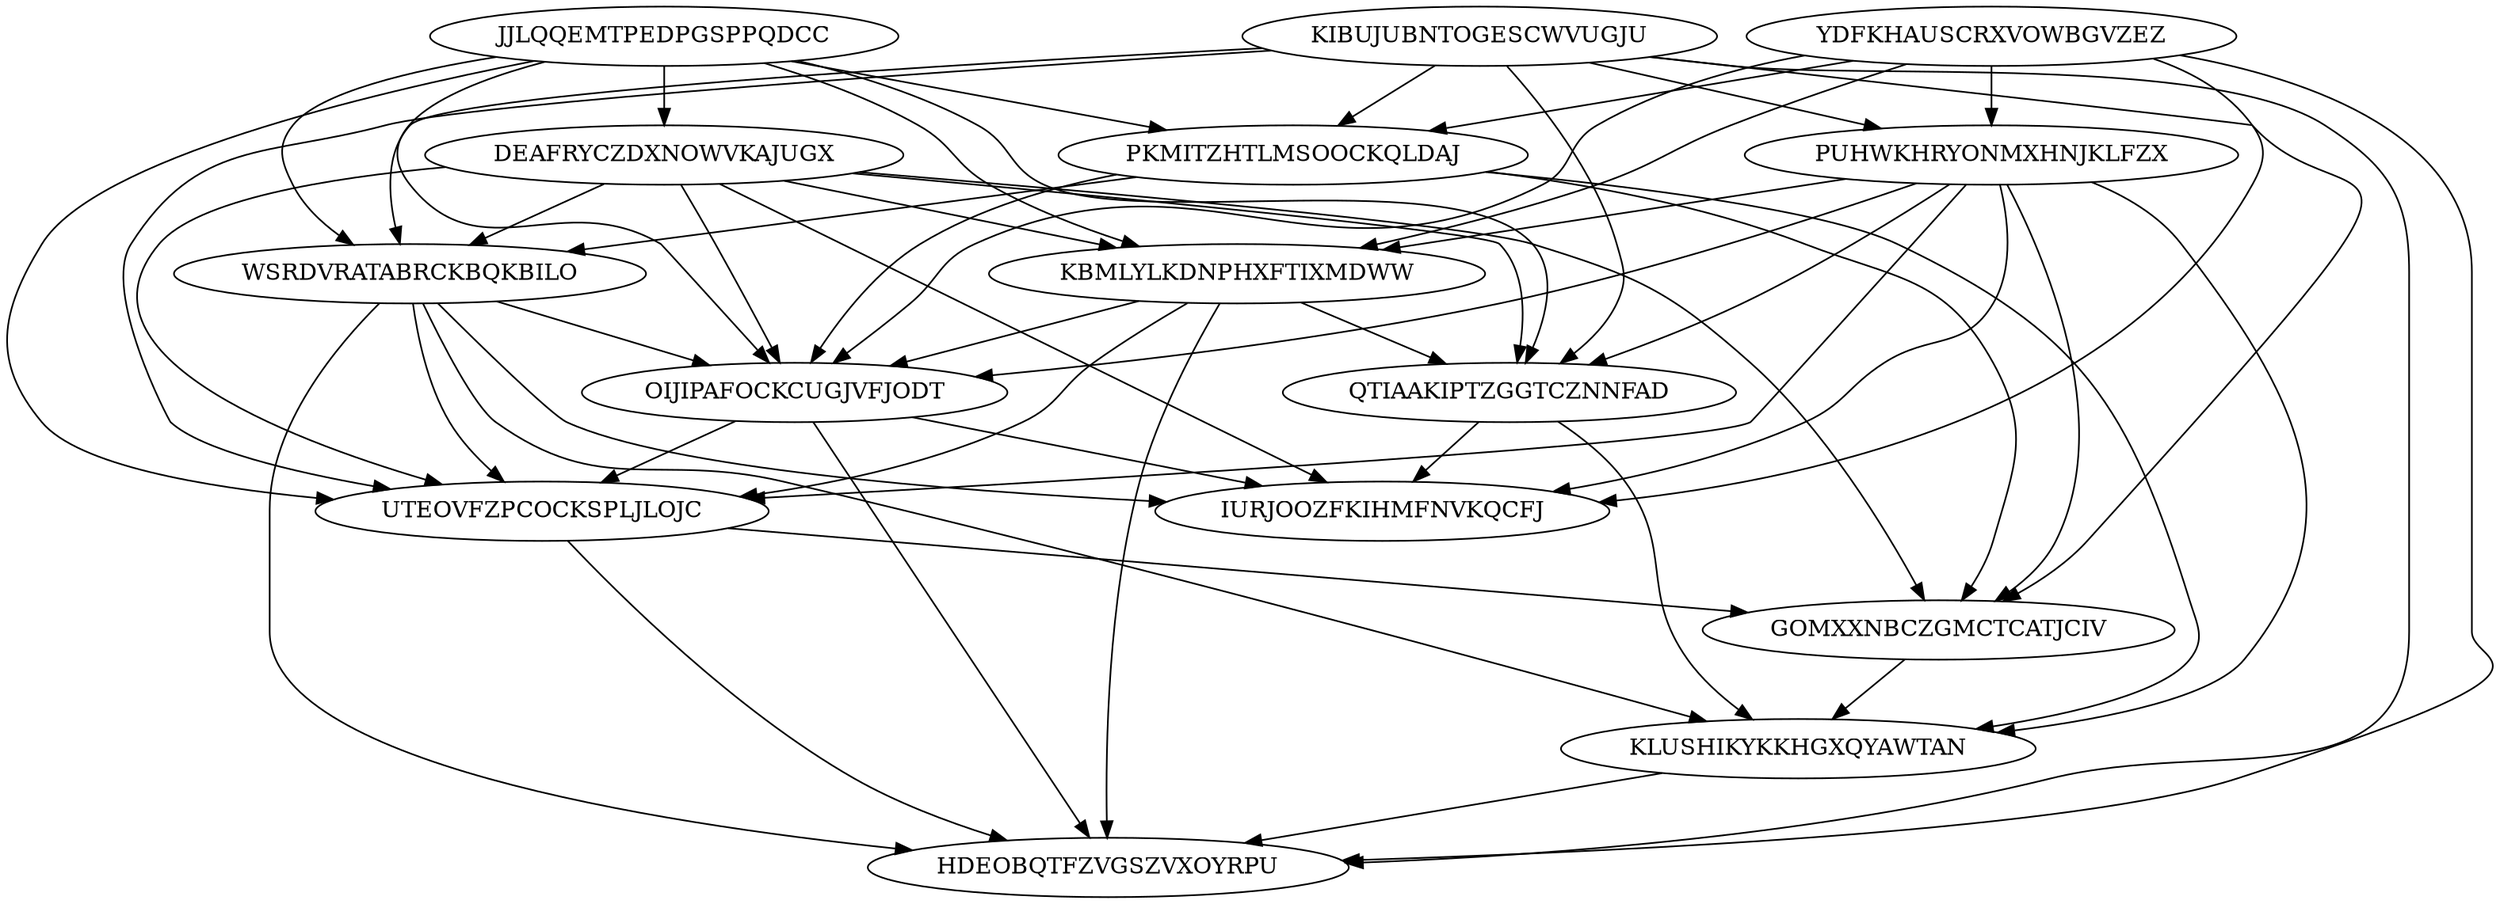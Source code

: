 digraph N15M56 {
	JJLQQEMTPEDPGSPPQDCC	[Weight=14];
	YDFKHAUSCRXVOWBGVZEZ	[Weight=16];
	KIBUJUBNTOGESCWVUGJU	[Weight=16];
	DEAFRYCZDXNOWVKAJUGX	[Weight=13];
	PKMITZHTLMSOOCKQLDAJ	[Weight=20];
	PUHWKHRYONMXHNJKLFZX	[Weight=18];
	KBMLYLKDNPHXFTIXMDWW	[Weight=16];
	WSRDVRATABRCKBQKBILO	[Weight=10];
	QTIAAKIPTZGGTCZNNFAD	[Weight=16];
	OIJIPAFOCKCUGJVFJODT	[Weight=11];
	UTEOVFZPCOCKSPLJLOJC	[Weight=12];
	GOMXXNBCZGMCTCATJCIV	[Weight=17];
	KLUSHIKYKKHGXQYAWTAN	[Weight=10];
	IURJOOZFKIHMFNVKQCFJ	[Weight=15];
	HDEOBQTFZVGSZVXOYRPU	[Weight=15];
	KIBUJUBNTOGESCWVUGJU -> QTIAAKIPTZGGTCZNNFAD [Weight=13];
	DEAFRYCZDXNOWVKAJUGX -> UTEOVFZPCOCKSPLJLOJC [Weight=14];
	OIJIPAFOCKCUGJVFJODT -> HDEOBQTFZVGSZVXOYRPU [Weight=10];
	JJLQQEMTPEDPGSPPQDCC -> OIJIPAFOCKCUGJVFJODT [Weight=12];
	KIBUJUBNTOGESCWVUGJU -> PKMITZHTLMSOOCKQLDAJ [Weight=15];
	PUHWKHRYONMXHNJKLFZX -> KLUSHIKYKKHGXQYAWTAN [Weight=19];
	PUHWKHRYONMXHNJKLFZX -> OIJIPAFOCKCUGJVFJODT [Weight=15];
	PKMITZHTLMSOOCKQLDAJ -> WSRDVRATABRCKBQKBILO [Weight=12];
	WSRDVRATABRCKBQKBILO -> HDEOBQTFZVGSZVXOYRPU [Weight=19];
	PKMITZHTLMSOOCKQLDAJ -> KLUSHIKYKKHGXQYAWTAN [Weight=18];
	DEAFRYCZDXNOWVKAJUGX -> OIJIPAFOCKCUGJVFJODT [Weight=13];
	JJLQQEMTPEDPGSPPQDCC -> PKMITZHTLMSOOCKQLDAJ [Weight=19];
	QTIAAKIPTZGGTCZNNFAD -> KLUSHIKYKKHGXQYAWTAN [Weight=18];
	DEAFRYCZDXNOWVKAJUGX -> IURJOOZFKIHMFNVKQCFJ [Weight=15];
	KIBUJUBNTOGESCWVUGJU -> PUHWKHRYONMXHNJKLFZX [Weight=20];
	WSRDVRATABRCKBQKBILO -> OIJIPAFOCKCUGJVFJODT [Weight=14];
	KIBUJUBNTOGESCWVUGJU -> UTEOVFZPCOCKSPLJLOJC [Weight=12];
	QTIAAKIPTZGGTCZNNFAD -> IURJOOZFKIHMFNVKQCFJ [Weight=11];
	OIJIPAFOCKCUGJVFJODT -> UTEOVFZPCOCKSPLJLOJC [Weight=19];
	DEAFRYCZDXNOWVKAJUGX -> WSRDVRATABRCKBQKBILO [Weight=14];
	YDFKHAUSCRXVOWBGVZEZ -> PKMITZHTLMSOOCKQLDAJ [Weight=10];
	PUHWKHRYONMXHNJKLFZX -> IURJOOZFKIHMFNVKQCFJ [Weight=17];
	JJLQQEMTPEDPGSPPQDCC -> KBMLYLKDNPHXFTIXMDWW [Weight=13];
	KIBUJUBNTOGESCWVUGJU -> HDEOBQTFZVGSZVXOYRPU [Weight=19];
	OIJIPAFOCKCUGJVFJODT -> IURJOOZFKIHMFNVKQCFJ [Weight=10];
	GOMXXNBCZGMCTCATJCIV -> KLUSHIKYKKHGXQYAWTAN [Weight=11];
	WSRDVRATABRCKBQKBILO -> IURJOOZFKIHMFNVKQCFJ [Weight=17];
	KBMLYLKDNPHXFTIXMDWW -> QTIAAKIPTZGGTCZNNFAD [Weight=11];
	PUHWKHRYONMXHNJKLFZX -> UTEOVFZPCOCKSPLJLOJC [Weight=18];
	WSRDVRATABRCKBQKBILO -> KLUSHIKYKKHGXQYAWTAN [Weight=12];
	JJLQQEMTPEDPGSPPQDCC -> WSRDVRATABRCKBQKBILO [Weight=17];
	YDFKHAUSCRXVOWBGVZEZ -> PUHWKHRYONMXHNJKLFZX [Weight=12];
	DEAFRYCZDXNOWVKAJUGX -> GOMXXNBCZGMCTCATJCIV [Weight=12];
	DEAFRYCZDXNOWVKAJUGX -> QTIAAKIPTZGGTCZNNFAD [Weight=18];
	YDFKHAUSCRXVOWBGVZEZ -> IURJOOZFKIHMFNVKQCFJ [Weight=11];
	JJLQQEMTPEDPGSPPQDCC -> DEAFRYCZDXNOWVKAJUGX [Weight=16];
	YDFKHAUSCRXVOWBGVZEZ -> KBMLYLKDNPHXFTIXMDWW [Weight=10];
	YDFKHAUSCRXVOWBGVZEZ -> HDEOBQTFZVGSZVXOYRPU [Weight=15];
	KLUSHIKYKKHGXQYAWTAN -> HDEOBQTFZVGSZVXOYRPU [Weight=17];
	JJLQQEMTPEDPGSPPQDCC -> UTEOVFZPCOCKSPLJLOJC [Weight=14];
	WSRDVRATABRCKBQKBILO -> UTEOVFZPCOCKSPLJLOJC [Weight=11];
	PKMITZHTLMSOOCKQLDAJ -> OIJIPAFOCKCUGJVFJODT [Weight=14];
	YDFKHAUSCRXVOWBGVZEZ -> OIJIPAFOCKCUGJVFJODT [Weight=16];
	KBMLYLKDNPHXFTIXMDWW -> UTEOVFZPCOCKSPLJLOJC [Weight=10];
	PUHWKHRYONMXHNJKLFZX -> QTIAAKIPTZGGTCZNNFAD [Weight=20];
	PUHWKHRYONMXHNJKLFZX -> GOMXXNBCZGMCTCATJCIV [Weight=10];
	JJLQQEMTPEDPGSPPQDCC -> QTIAAKIPTZGGTCZNNFAD [Weight=10];
	KBMLYLKDNPHXFTIXMDWW -> HDEOBQTFZVGSZVXOYRPU [Weight=13];
	KBMLYLKDNPHXFTIXMDWW -> OIJIPAFOCKCUGJVFJODT [Weight=10];
	UTEOVFZPCOCKSPLJLOJC -> GOMXXNBCZGMCTCATJCIV [Weight=13];
	PUHWKHRYONMXHNJKLFZX -> KBMLYLKDNPHXFTIXMDWW [Weight=11];
	KIBUJUBNTOGESCWVUGJU -> WSRDVRATABRCKBQKBILO [Weight=14];
	PKMITZHTLMSOOCKQLDAJ -> GOMXXNBCZGMCTCATJCIV [Weight=18];
	UTEOVFZPCOCKSPLJLOJC -> HDEOBQTFZVGSZVXOYRPU [Weight=14];
	KIBUJUBNTOGESCWVUGJU -> GOMXXNBCZGMCTCATJCIV [Weight=16];
	DEAFRYCZDXNOWVKAJUGX -> KBMLYLKDNPHXFTIXMDWW [Weight=17];
}
